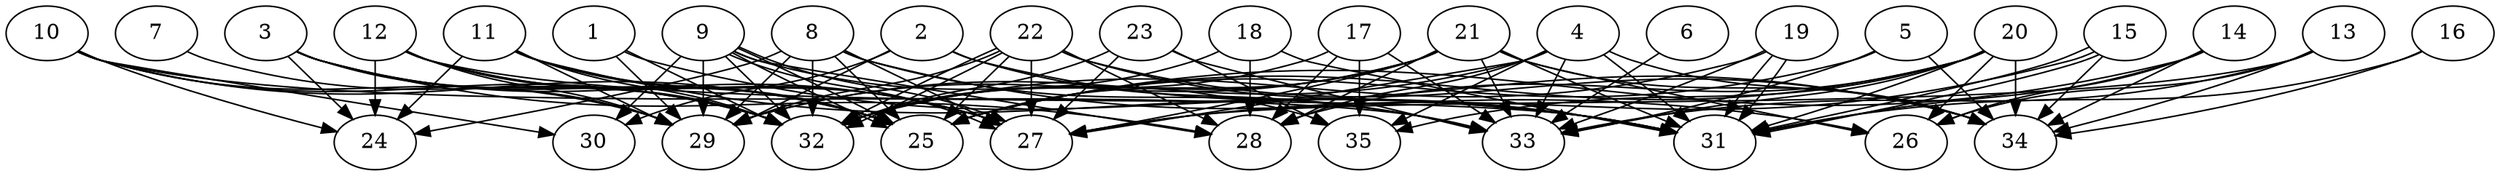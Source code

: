 // DAG (tier=3-complex, mode=data, n=35, ccr=0.511, fat=0.860, density=0.642, regular=0.311, jump=0.245, mindata=4194304, maxdata=33554432)
// DAG automatically generated by daggen at Sun Aug 24 16:33:35 2025
// /home/ermia/Project/Environments/daggen/bin/daggen --dot --ccr 0.511 --fat 0.860 --regular 0.311 --density 0.642 --jump 0.245 --mindata 4194304 --maxdata 33554432 -n 35 
digraph G {
  1 [size="12674526425478978338816", alpha="0.06", expect_size="6337263212739489169408"]
  1 -> 29 [size ="4348883907903488"]
  1 -> 31 [size ="4348883907903488"]
  1 -> 32 [size ="4348883907903488"]
  2 [size="4181905561777592832", alpha="0.04", expect_size="2090952780888796416"]
  2 -> 29 [size ="2064021998010368"]
  2 -> 30 [size ="2064021998010368"]
  2 -> 33 [size ="2064021998010368"]
  2 -> 34 [size ="2064021998010368"]
  3 [size="4455582381812702720", alpha="0.17", expect_size="2227791190906351360"]
  3 -> 24 [size ="8745249199357952"]
  3 -> 25 [size ="8745249199357952"]
  3 -> 27 [size ="8745249199357952"]
  3 -> 28 [size ="8745249199357952"]
  3 -> 29 [size ="8745249199357952"]
  3 -> 32 [size ="8745249199357952"]
  4 [size="144622437002142285824", alpha="0.17", expect_size="72311218501071142912"]
  4 -> 27 [size ="220418023620608"]
  4 -> 28 [size ="220418023620608"]
  4 -> 29 [size ="220418023620608"]
  4 -> 31 [size ="220418023620608"]
  4 -> 33 [size ="220418023620608"]
  4 -> 34 [size ="220418023620608"]
  4 -> 35 [size ="220418023620608"]
  5 [size="960705426715777695744", alpha="0.12", expect_size="480352713357888847872"]
  5 -> 25 [size ="778903190765568"]
  5 -> 33 [size ="778903190765568"]
  5 -> 34 [size ="778903190765568"]
  6 [size="359796959458478272", alpha="0.16", expect_size="179898479729239136"]
  6 -> 33 [size ="6598766018691072"]
  7 [size="5949397280694856704", alpha="0.15", expect_size="2974698640347428352"]
  7 -> 32 [size ="4992604336816128"]
  8 [size="112897860123042848", alpha="0.13", expect_size="56448930061521424"]
  8 -> 24 [size ="8999504317513728"]
  8 -> 25 [size ="8999504317513728"]
  8 -> 26 [size ="8999504317513728"]
  8 -> 27 [size ="8999504317513728"]
  8 -> 29 [size ="8999504317513728"]
  8 -> 32 [size ="8999504317513728"]
  8 -> 33 [size ="8999504317513728"]
  9 [size="32291509524411620", alpha="0.11", expect_size="16145754762205810"]
  9 -> 25 [size ="551600309403648"]
  9 -> 25 [size ="551600309403648"]
  9 -> 27 [size ="551600309403648"]
  9 -> 27 [size ="551600309403648"]
  9 -> 28 [size ="551600309403648"]
  9 -> 29 [size ="551600309403648"]
  9 -> 30 [size ="551600309403648"]
  9 -> 32 [size ="551600309403648"]
  9 -> 35 [size ="551600309403648"]
  10 [size="109993798954280192", alpha="0.10", expect_size="54996899477140096"]
  10 -> 24 [size ="2987939365650432"]
  10 -> 25 [size ="2987939365650432"]
  10 -> 29 [size ="2987939365650432"]
  10 -> 30 [size ="2987939365650432"]
  10 -> 32 [size ="2987939365650432"]
  10 -> 33 [size ="2987939365650432"]
  11 [size="195992675678591392", alpha="0.12", expect_size="97996337839295696"]
  11 -> 24 [size ="3346389618655232"]
  11 -> 25 [size ="3346389618655232"]
  11 -> 27 [size ="3346389618655232"]
  11 -> 29 [size ="3346389618655232"]
  11 -> 31 [size ="3346389618655232"]
  11 -> 32 [size ="3346389618655232"]
  12 [size="2513423041086878208", alpha="0.11", expect_size="1256711520543439104"]
  12 -> 24 [size ="1607033157582848"]
  12 -> 25 [size ="1607033157582848"]
  12 -> 27 [size ="1607033157582848"]
  12 -> 29 [size ="1607033157582848"]
  12 -> 31 [size ="1607033157582848"]
  12 -> 32 [size ="1607033157582848"]
  13 [size="166885738474479616", alpha="0.08", expect_size="83442869237239808"]
  13 -> 26 [size ="3338686955520000"]
  13 -> 27 [size ="3338686955520000"]
  13 -> 33 [size ="3338686955520000"]
  13 -> 34 [size ="3338686955520000"]
  14 [size="9580516968253362274304", alpha="0.06", expect_size="4790258484126681137152"]
  14 -> 25 [size ="3608687566389248"]
  14 -> 26 [size ="3608687566389248"]
  14 -> 31 [size ="3608687566389248"]
  14 -> 34 [size ="3608687566389248"]
  15 [size="68245260943970824", alpha="0.06", expect_size="34122630471985412"]
  15 -> 27 [size ="1441327807987712"]
  15 -> 31 [size ="1441327807987712"]
  15 -> 31 [size ="1441327807987712"]
  15 -> 34 [size ="1441327807987712"]
  16 [size="9802475512044230656", alpha="0.18", expect_size="4901237756022115328"]
  16 -> 31 [size ="5921617045618688"]
  16 -> 34 [size ="5921617045618688"]
  17 [size="4978994394290589696", alpha="0.17", expect_size="2489497197145294848"]
  17 -> 28 [size ="1730534338199552"]
  17 -> 32 [size ="1730534338199552"]
  17 -> 33 [size ="1730534338199552"]
  17 -> 35 [size ="1730534338199552"]
  18 [size="2361951133918956544", alpha="0.00", expect_size="1180975566959478272"]
  18 -> 28 [size ="2428302333575168"]
  18 -> 31 [size ="2428302333575168"]
  18 -> 32 [size ="2428302333575168"]
  19 [size="465787155625541632000", alpha="0.09", expect_size="232893577812770816000"]
  19 -> 31 [size ="480708342579200"]
  19 -> 31 [size ="480708342579200"]
  19 -> 32 [size ="480708342579200"]
  19 -> 33 [size ="480708342579200"]
  20 [size="294237053993488000", alpha="0.14", expect_size="147118526996744000"]
  20 -> 25 [size ="646959010414592"]
  20 -> 26 [size ="646959010414592"]
  20 -> 28 [size ="646959010414592"]
  20 -> 31 [size ="646959010414592"]
  20 -> 33 [size ="646959010414592"]
  20 -> 34 [size ="646959010414592"]
  20 -> 35 [size ="646959010414592"]
  21 [size="4650243197196610560", alpha="0.07", expect_size="2325121598598305280"]
  21 -> 25 [size ="5906916303699968"]
  21 -> 26 [size ="5906916303699968"]
  21 -> 27 [size ="5906916303699968"]
  21 -> 28 [size ="5906916303699968"]
  21 -> 29 [size ="5906916303699968"]
  21 -> 31 [size ="5906916303699968"]
  21 -> 32 [size ="5906916303699968"]
  21 -> 33 [size ="5906916303699968"]
  21 -> 34 [size ="5906916303699968"]
  22 [size="745530759481131008000", alpha="0.10", expect_size="372765379740565504000"]
  22 -> 25 [size ="657759351603200"]
  22 -> 27 [size ="657759351603200"]
  22 -> 28 [size ="657759351603200"]
  22 -> 29 [size ="657759351603200"]
  22 -> 31 [size ="657759351603200"]
  22 -> 32 [size ="657759351603200"]
  22 -> 32 [size ="657759351603200"]
  22 -> 34 [size ="657759351603200"]
  23 [size="83243715826397741056", alpha="0.16", expect_size="41621857913198870528"]
  23 -> 27 [size ="152519120519168"]
  23 -> 32 [size ="152519120519168"]
  23 -> 33 [size ="152519120519168"]
  23 -> 35 [size ="152519120519168"]
  24 [size="24756326999717664", alpha="0.10", expect_size="12378163499858832"]
  25 [size="87918397737162432", alpha="0.03", expect_size="43959198868581216"]
  26 [size="4042755019921562796032", alpha="0.10", expect_size="2021377509960781398016"]
  27 [size="5711676134747208704", alpha="0.12", expect_size="2855838067373604352"]
  28 [size="19680340727769337954304", alpha="0.11", expect_size="9840170363884668977152"]
  29 [size="449010247093660418048", alpha="0.06", expect_size="224505123546830209024"]
  30 [size="17054547671531359567872", alpha="0.15", expect_size="8527273835765679783936"]
  31 [size="1448727499767808000000", alpha="0.07", expect_size="724363749883904000000"]
  32 [size="2464523881876977352704", alpha="0.00", expect_size="1232261940938488676352"]
  33 [size="43081663185312808", alpha="0.16", expect_size="21540831592656404"]
  34 [size="200573954833349600", alpha="0.08", expect_size="100286977416674800"]
  35 [size="306365737194377088", alpha="0.17", expect_size="153182868597188544"]
}
